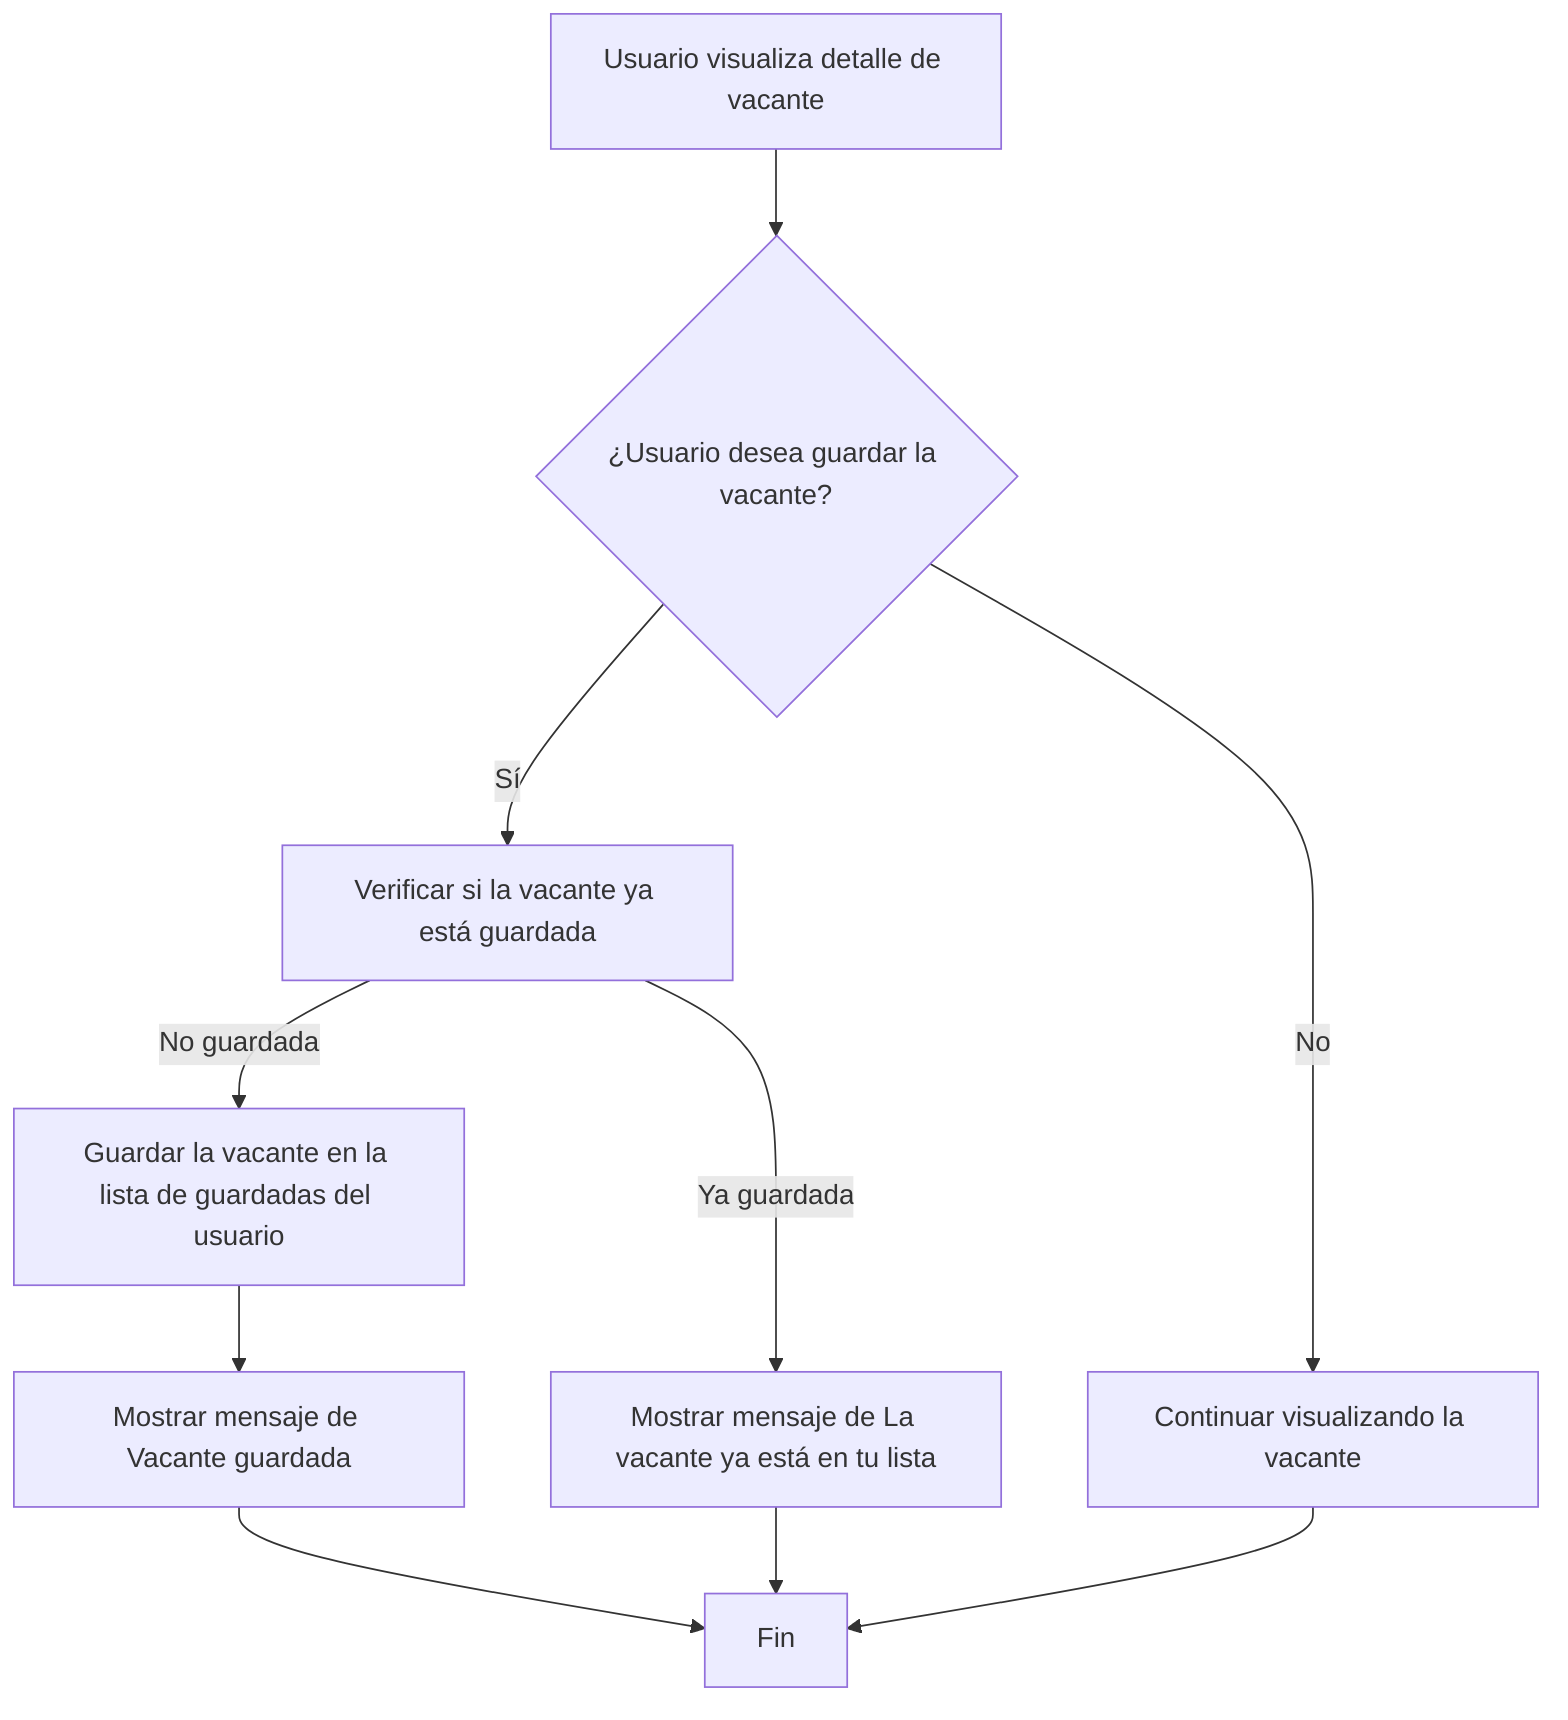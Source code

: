 graph TD
    A[Usuario visualiza detalle de vacante] --> B{¿Usuario desea guardar la vacante?};
    B -- Sí --> C[Verificar si la vacante ya está guardada];
    C -- No guardada --> D[Guardar la vacante en la lista de guardadas del usuario];
    D --> E[Mostrar mensaje de Vacante guardada];
    C -- Ya guardada --> F[Mostrar mensaje de La vacante ya está en tu lista];
    B -- No --> G[Continuar visualizando la vacante];
    E --> H[Fin];
    F --> H;
    G --> H;